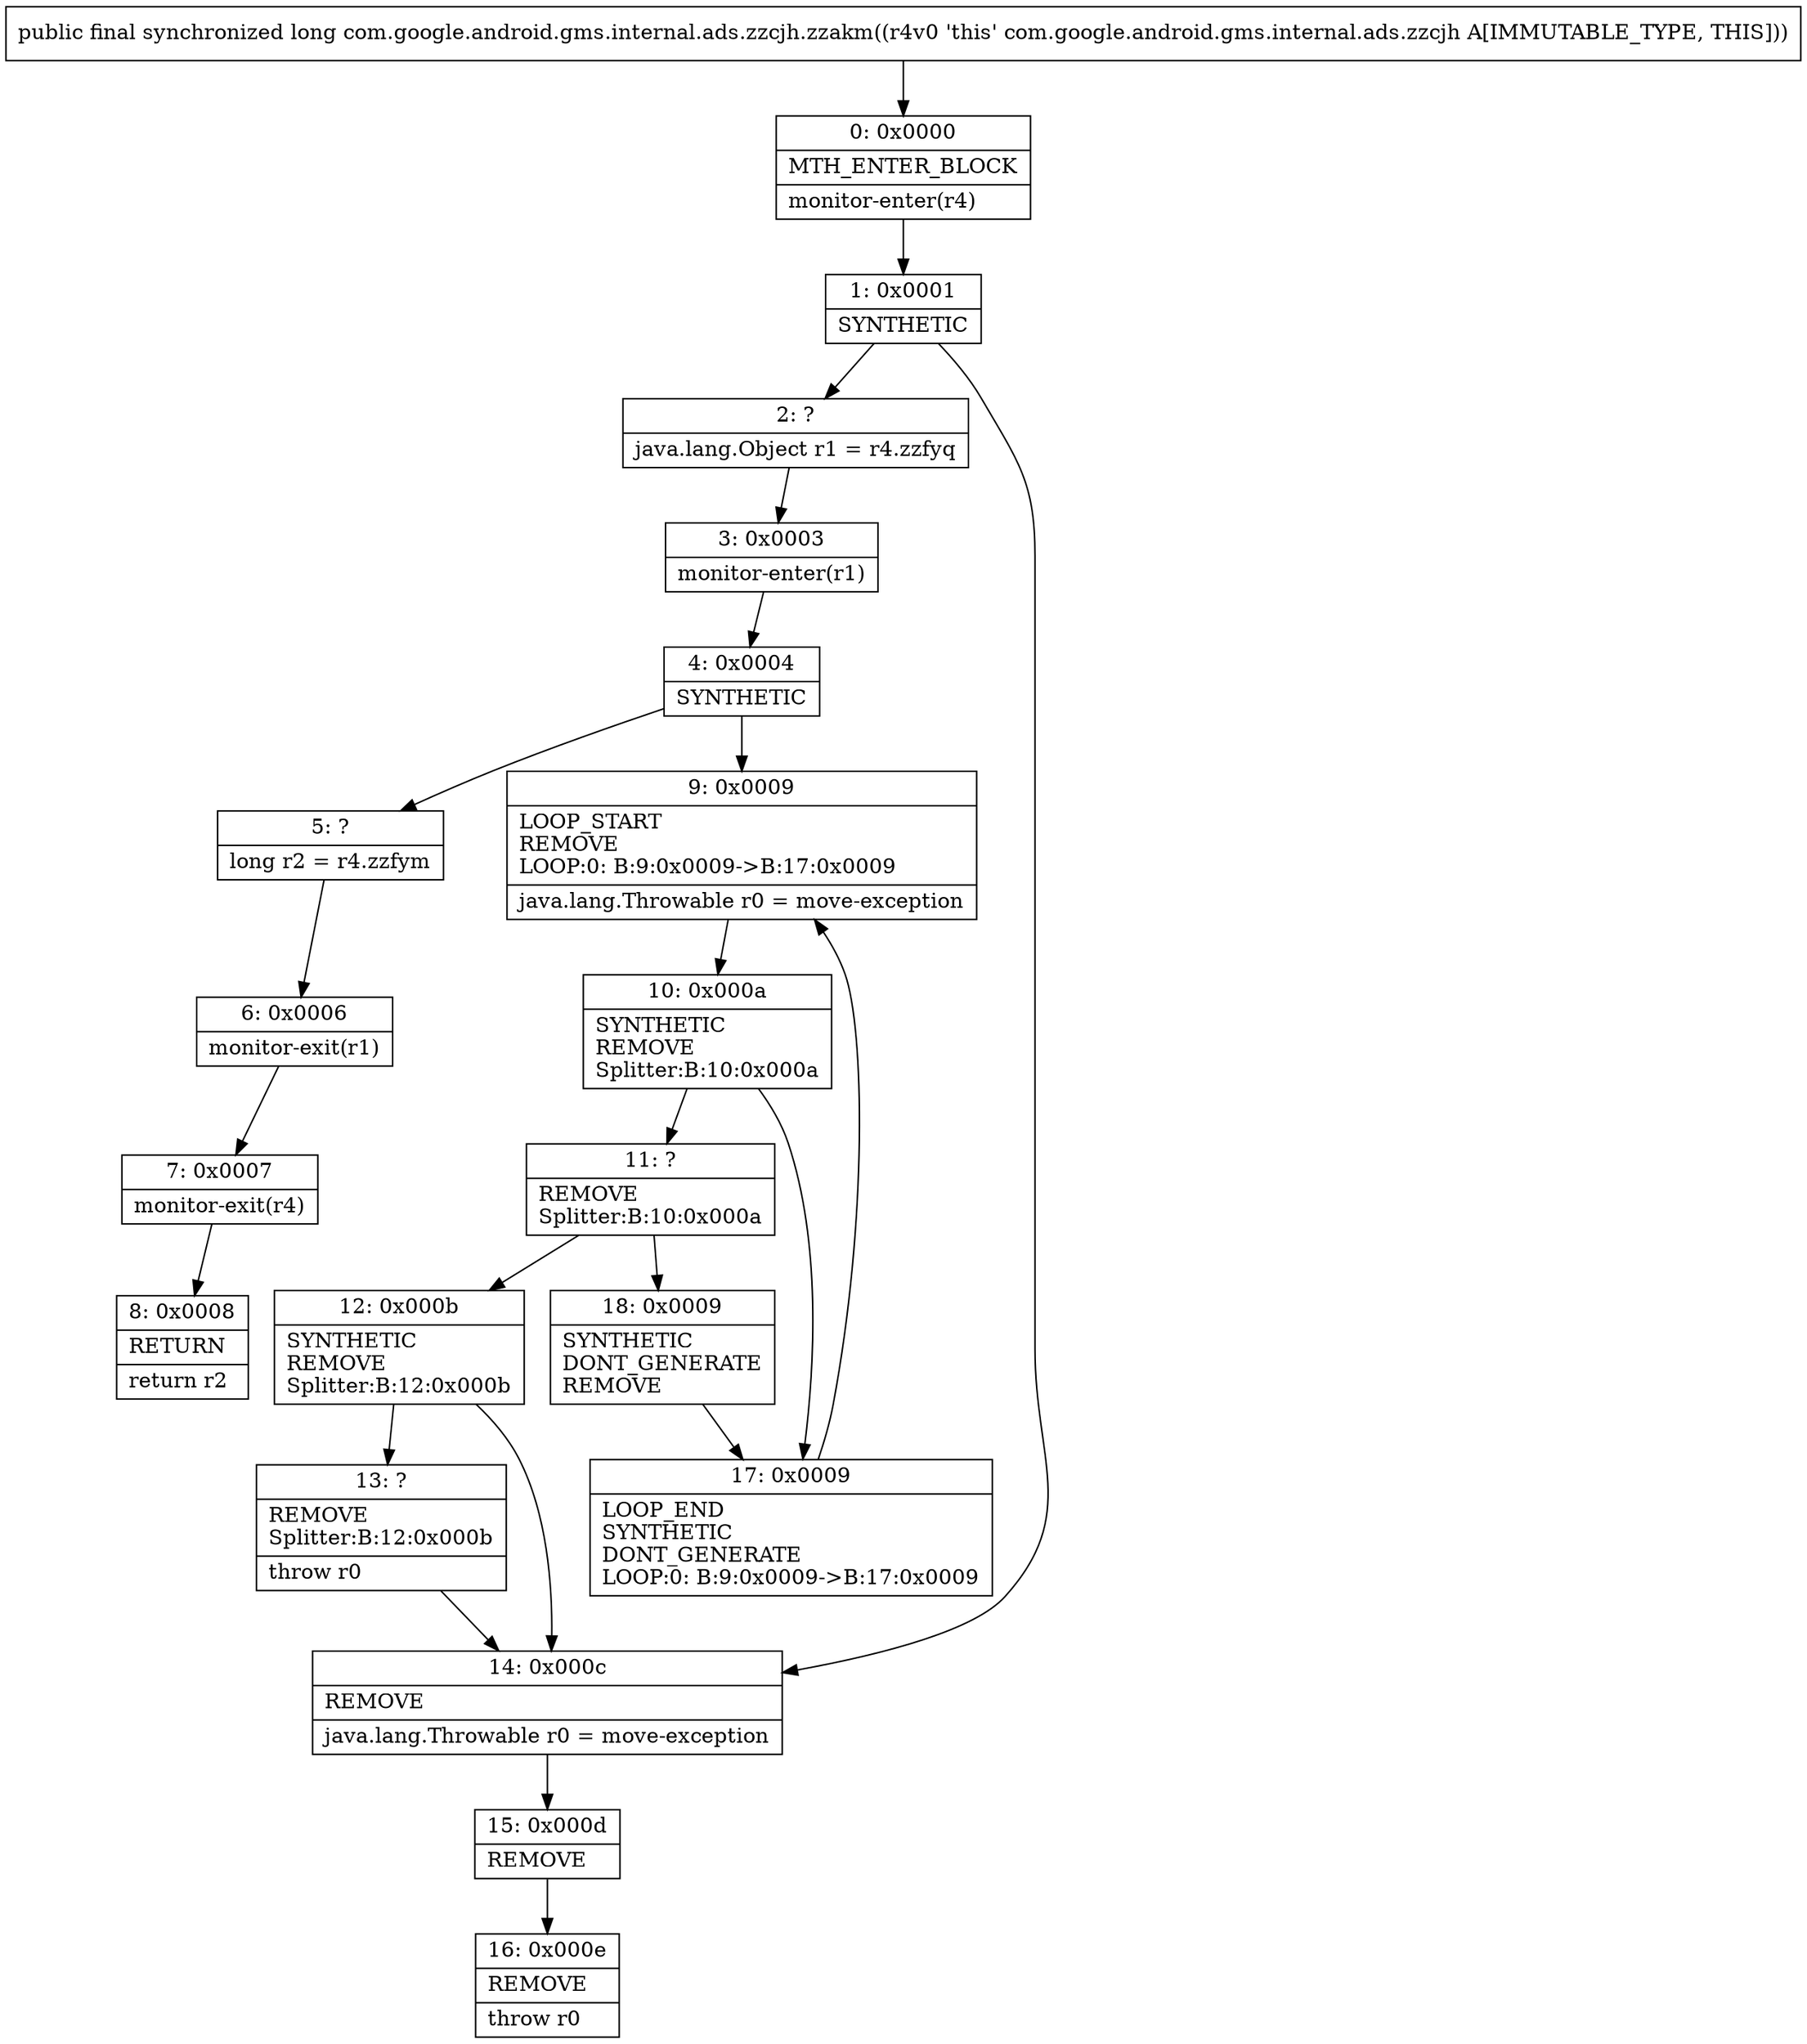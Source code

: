 digraph "CFG forcom.google.android.gms.internal.ads.zzcjh.zzakm()J" {
Node_0 [shape=record,label="{0\:\ 0x0000|MTH_ENTER_BLOCK\l|monitor\-enter(r4)\l}"];
Node_1 [shape=record,label="{1\:\ 0x0001|SYNTHETIC\l}"];
Node_2 [shape=record,label="{2\:\ ?|java.lang.Object r1 = r4.zzfyq\l}"];
Node_3 [shape=record,label="{3\:\ 0x0003|monitor\-enter(r1)\l}"];
Node_4 [shape=record,label="{4\:\ 0x0004|SYNTHETIC\l}"];
Node_5 [shape=record,label="{5\:\ ?|long r2 = r4.zzfym\l}"];
Node_6 [shape=record,label="{6\:\ 0x0006|monitor\-exit(r1)\l}"];
Node_7 [shape=record,label="{7\:\ 0x0007|monitor\-exit(r4)\l}"];
Node_8 [shape=record,label="{8\:\ 0x0008|RETURN\l|return r2\l}"];
Node_9 [shape=record,label="{9\:\ 0x0009|LOOP_START\lREMOVE\lLOOP:0: B:9:0x0009\-\>B:17:0x0009\l|java.lang.Throwable r0 = move\-exception\l}"];
Node_10 [shape=record,label="{10\:\ 0x000a|SYNTHETIC\lREMOVE\lSplitter:B:10:0x000a\l}"];
Node_11 [shape=record,label="{11\:\ ?|REMOVE\lSplitter:B:10:0x000a\l}"];
Node_12 [shape=record,label="{12\:\ 0x000b|SYNTHETIC\lREMOVE\lSplitter:B:12:0x000b\l}"];
Node_13 [shape=record,label="{13\:\ ?|REMOVE\lSplitter:B:12:0x000b\l|throw r0\l}"];
Node_14 [shape=record,label="{14\:\ 0x000c|REMOVE\l|java.lang.Throwable r0 = move\-exception\l}"];
Node_15 [shape=record,label="{15\:\ 0x000d|REMOVE\l}"];
Node_16 [shape=record,label="{16\:\ 0x000e|REMOVE\l|throw r0\l}"];
Node_17 [shape=record,label="{17\:\ 0x0009|LOOP_END\lSYNTHETIC\lDONT_GENERATE\lLOOP:0: B:9:0x0009\-\>B:17:0x0009\l}"];
Node_18 [shape=record,label="{18\:\ 0x0009|SYNTHETIC\lDONT_GENERATE\lREMOVE\l}"];
MethodNode[shape=record,label="{public final synchronized long com.google.android.gms.internal.ads.zzcjh.zzakm((r4v0 'this' com.google.android.gms.internal.ads.zzcjh A[IMMUTABLE_TYPE, THIS])) }"];
MethodNode -> Node_0;
Node_0 -> Node_1;
Node_1 -> Node_2;
Node_1 -> Node_14;
Node_2 -> Node_3;
Node_3 -> Node_4;
Node_4 -> Node_5;
Node_4 -> Node_9;
Node_5 -> Node_6;
Node_6 -> Node_7;
Node_7 -> Node_8;
Node_9 -> Node_10;
Node_10 -> Node_11;
Node_10 -> Node_17;
Node_11 -> Node_12;
Node_11 -> Node_18;
Node_12 -> Node_13;
Node_12 -> Node_14;
Node_13 -> Node_14;
Node_14 -> Node_15;
Node_15 -> Node_16;
Node_17 -> Node_9;
Node_18 -> Node_17;
}

